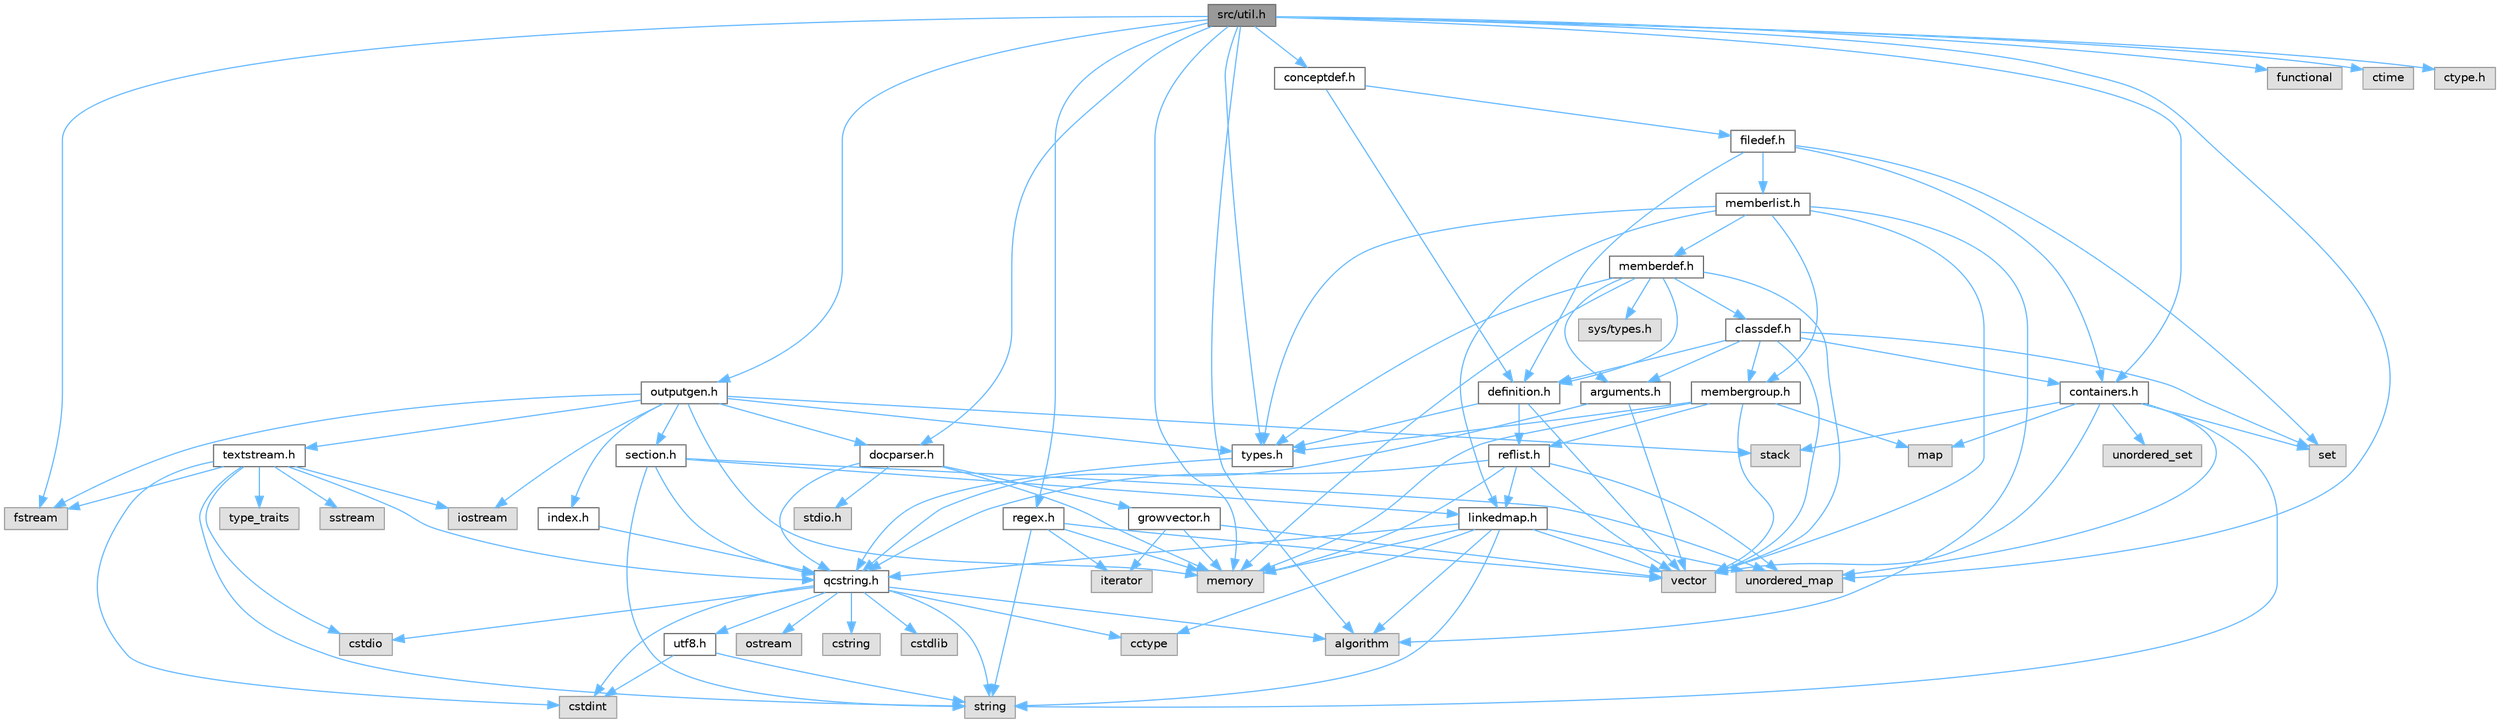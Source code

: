 digraph "src/util.h"
{
 // INTERACTIVE_SVG=YES
 // LATEX_PDF_SIZE
  bgcolor="transparent";
  edge [fontname=Helvetica,fontsize=10,labelfontname=Helvetica,labelfontsize=10];
  node [fontname=Helvetica,fontsize=10,shape=box,height=0.2,width=0.4];
  Node1 [label="src/util.h",height=0.2,width=0.4,color="gray40", fillcolor="grey60", style="filled", fontcolor="black",tooltip="A bunch of utility functions."];
  Node1 -> Node2 [color="steelblue1",style="solid"];
  Node2 [label="memory",height=0.2,width=0.4,color="grey60", fillcolor="#E0E0E0", style="filled",tooltip=" "];
  Node1 -> Node3 [color="steelblue1",style="solid"];
  Node3 [label="unordered_map",height=0.2,width=0.4,color="grey60", fillcolor="#E0E0E0", style="filled",tooltip=" "];
  Node1 -> Node4 [color="steelblue1",style="solid"];
  Node4 [label="algorithm",height=0.2,width=0.4,color="grey60", fillcolor="#E0E0E0", style="filled",tooltip=" "];
  Node1 -> Node5 [color="steelblue1",style="solid"];
  Node5 [label="functional",height=0.2,width=0.4,color="grey60", fillcolor="#E0E0E0", style="filled",tooltip=" "];
  Node1 -> Node6 [color="steelblue1",style="solid"];
  Node6 [label="fstream",height=0.2,width=0.4,color="grey60", fillcolor="#E0E0E0", style="filled",tooltip=" "];
  Node1 -> Node7 [color="steelblue1",style="solid"];
  Node7 [label="ctime",height=0.2,width=0.4,color="grey60", fillcolor="#E0E0E0", style="filled",tooltip=" "];
  Node1 -> Node8 [color="steelblue1",style="solid"];
  Node8 [label="ctype.h",height=0.2,width=0.4,color="grey60", fillcolor="#E0E0E0", style="filled",tooltip=" "];
  Node1 -> Node9 [color="steelblue1",style="solid"];
  Node9 [label="types.h",height=0.2,width=0.4,color="grey40", fillcolor="white", style="filled",URL="$d9/d49/types_8h.html",tooltip="This file contains a number of basic enums and types."];
  Node9 -> Node10 [color="steelblue1",style="solid"];
  Node10 [label="qcstring.h",height=0.2,width=0.4,color="grey40", fillcolor="white", style="filled",URL="$d7/d5c/qcstring_8h.html",tooltip=" "];
  Node10 -> Node11 [color="steelblue1",style="solid"];
  Node11 [label="string",height=0.2,width=0.4,color="grey60", fillcolor="#E0E0E0", style="filled",tooltip=" "];
  Node10 -> Node4 [color="steelblue1",style="solid"];
  Node10 -> Node12 [color="steelblue1",style="solid"];
  Node12 [label="cctype",height=0.2,width=0.4,color="grey60", fillcolor="#E0E0E0", style="filled",tooltip=" "];
  Node10 -> Node13 [color="steelblue1",style="solid"];
  Node13 [label="cstring",height=0.2,width=0.4,color="grey60", fillcolor="#E0E0E0", style="filled",tooltip=" "];
  Node10 -> Node14 [color="steelblue1",style="solid"];
  Node14 [label="cstdio",height=0.2,width=0.4,color="grey60", fillcolor="#E0E0E0", style="filled",tooltip=" "];
  Node10 -> Node15 [color="steelblue1",style="solid"];
  Node15 [label="cstdlib",height=0.2,width=0.4,color="grey60", fillcolor="#E0E0E0", style="filled",tooltip=" "];
  Node10 -> Node16 [color="steelblue1",style="solid"];
  Node16 [label="cstdint",height=0.2,width=0.4,color="grey60", fillcolor="#E0E0E0", style="filled",tooltip=" "];
  Node10 -> Node17 [color="steelblue1",style="solid"];
  Node17 [label="ostream",height=0.2,width=0.4,color="grey60", fillcolor="#E0E0E0", style="filled",tooltip=" "];
  Node10 -> Node18 [color="steelblue1",style="solid"];
  Node18 [label="utf8.h",height=0.2,width=0.4,color="grey40", fillcolor="white", style="filled",URL="$db/d7c/utf8_8h.html",tooltip="Various UTF8 related helper functions."];
  Node18 -> Node16 [color="steelblue1",style="solid"];
  Node18 -> Node11 [color="steelblue1",style="solid"];
  Node1 -> Node19 [color="steelblue1",style="solid"];
  Node19 [label="docparser.h",height=0.2,width=0.4,color="grey40", fillcolor="white", style="filled",URL="$de/d9c/docparser_8h.html",tooltip=" "];
  Node19 -> Node20 [color="steelblue1",style="solid"];
  Node20 [label="stdio.h",height=0.2,width=0.4,color="grey60", fillcolor="#E0E0E0", style="filled",tooltip=" "];
  Node19 -> Node2 [color="steelblue1",style="solid"];
  Node19 -> Node10 [color="steelblue1",style="solid"];
  Node19 -> Node21 [color="steelblue1",style="solid"];
  Node21 [label="growvector.h",height=0.2,width=0.4,color="grey40", fillcolor="white", style="filled",URL="$d7/d50/growvector_8h.html",tooltip=" "];
  Node21 -> Node22 [color="steelblue1",style="solid"];
  Node22 [label="vector",height=0.2,width=0.4,color="grey60", fillcolor="#E0E0E0", style="filled",tooltip=" "];
  Node21 -> Node2 [color="steelblue1",style="solid"];
  Node21 -> Node23 [color="steelblue1",style="solid"];
  Node23 [label="iterator",height=0.2,width=0.4,color="grey60", fillcolor="#E0E0E0", style="filled",tooltip=" "];
  Node1 -> Node24 [color="steelblue1",style="solid"];
  Node24 [label="containers.h",height=0.2,width=0.4,color="grey40", fillcolor="white", style="filled",URL="$d5/d75/containers_8h.html",tooltip=" "];
  Node24 -> Node22 [color="steelblue1",style="solid"];
  Node24 -> Node11 [color="steelblue1",style="solid"];
  Node24 -> Node25 [color="steelblue1",style="solid"];
  Node25 [label="set",height=0.2,width=0.4,color="grey60", fillcolor="#E0E0E0", style="filled",tooltip=" "];
  Node24 -> Node26 [color="steelblue1",style="solid"];
  Node26 [label="map",height=0.2,width=0.4,color="grey60", fillcolor="#E0E0E0", style="filled",tooltip=" "];
  Node24 -> Node27 [color="steelblue1",style="solid"];
  Node27 [label="unordered_set",height=0.2,width=0.4,color="grey60", fillcolor="#E0E0E0", style="filled",tooltip=" "];
  Node24 -> Node3 [color="steelblue1",style="solid"];
  Node24 -> Node28 [color="steelblue1",style="solid"];
  Node28 [label="stack",height=0.2,width=0.4,color="grey60", fillcolor="#E0E0E0", style="filled",tooltip=" "];
  Node1 -> Node29 [color="steelblue1",style="solid"];
  Node29 [label="outputgen.h",height=0.2,width=0.4,color="grey40", fillcolor="white", style="filled",URL="$df/d06/outputgen_8h.html",tooltip=" "];
  Node29 -> Node2 [color="steelblue1",style="solid"];
  Node29 -> Node28 [color="steelblue1",style="solid"];
  Node29 -> Node30 [color="steelblue1",style="solid"];
  Node30 [label="iostream",height=0.2,width=0.4,color="grey60", fillcolor="#E0E0E0", style="filled",tooltip=" "];
  Node29 -> Node6 [color="steelblue1",style="solid"];
  Node29 -> Node9 [color="steelblue1",style="solid"];
  Node29 -> Node31 [color="steelblue1",style="solid"];
  Node31 [label="index.h",height=0.2,width=0.4,color="grey40", fillcolor="white", style="filled",URL="$d1/db5/index_8h.html",tooltip=" "];
  Node31 -> Node10 [color="steelblue1",style="solid"];
  Node29 -> Node32 [color="steelblue1",style="solid"];
  Node32 [label="section.h",height=0.2,width=0.4,color="grey40", fillcolor="white", style="filled",URL="$d1/d2a/section_8h.html",tooltip=" "];
  Node32 -> Node11 [color="steelblue1",style="solid"];
  Node32 -> Node3 [color="steelblue1",style="solid"];
  Node32 -> Node10 [color="steelblue1",style="solid"];
  Node32 -> Node33 [color="steelblue1",style="solid"];
  Node33 [label="linkedmap.h",height=0.2,width=0.4,color="grey40", fillcolor="white", style="filled",URL="$da/de1/linkedmap_8h.html",tooltip=" "];
  Node33 -> Node3 [color="steelblue1",style="solid"];
  Node33 -> Node22 [color="steelblue1",style="solid"];
  Node33 -> Node2 [color="steelblue1",style="solid"];
  Node33 -> Node11 [color="steelblue1",style="solid"];
  Node33 -> Node4 [color="steelblue1",style="solid"];
  Node33 -> Node12 [color="steelblue1",style="solid"];
  Node33 -> Node10 [color="steelblue1",style="solid"];
  Node29 -> Node34 [color="steelblue1",style="solid"];
  Node34 [label="textstream.h",height=0.2,width=0.4,color="grey40", fillcolor="white", style="filled",URL="$d4/d7d/textstream_8h.html",tooltip=" "];
  Node34 -> Node11 [color="steelblue1",style="solid"];
  Node34 -> Node30 [color="steelblue1",style="solid"];
  Node34 -> Node35 [color="steelblue1",style="solid"];
  Node35 [label="sstream",height=0.2,width=0.4,color="grey60", fillcolor="#E0E0E0", style="filled",tooltip=" "];
  Node34 -> Node16 [color="steelblue1",style="solid"];
  Node34 -> Node14 [color="steelblue1",style="solid"];
  Node34 -> Node6 [color="steelblue1",style="solid"];
  Node34 -> Node36 [color="steelblue1",style="solid"];
  Node36 [label="type_traits",height=0.2,width=0.4,color="grey60", fillcolor="#E0E0E0", style="filled",tooltip=" "];
  Node34 -> Node10 [color="steelblue1",style="solid"];
  Node29 -> Node19 [color="steelblue1",style="solid"];
  Node1 -> Node37 [color="steelblue1",style="solid"];
  Node37 [label="regex.h",height=0.2,width=0.4,color="grey40", fillcolor="white", style="filled",URL="$d1/d21/regex_8h.html",tooltip=" "];
  Node37 -> Node2 [color="steelblue1",style="solid"];
  Node37 -> Node11 [color="steelblue1",style="solid"];
  Node37 -> Node22 [color="steelblue1",style="solid"];
  Node37 -> Node23 [color="steelblue1",style="solid"];
  Node1 -> Node38 [color="steelblue1",style="solid"];
  Node38 [label="conceptdef.h",height=0.2,width=0.4,color="grey40", fillcolor="white", style="filled",URL="$da/df1/conceptdef_8h.html",tooltip=" "];
  Node38 -> Node39 [color="steelblue1",style="solid"];
  Node39 [label="definition.h",height=0.2,width=0.4,color="grey40", fillcolor="white", style="filled",URL="$df/da1/definition_8h.html",tooltip=" "];
  Node39 -> Node22 [color="steelblue1",style="solid"];
  Node39 -> Node9 [color="steelblue1",style="solid"];
  Node39 -> Node40 [color="steelblue1",style="solid"];
  Node40 [label="reflist.h",height=0.2,width=0.4,color="grey40", fillcolor="white", style="filled",URL="$d1/d02/reflist_8h.html",tooltip=" "];
  Node40 -> Node22 [color="steelblue1",style="solid"];
  Node40 -> Node3 [color="steelblue1",style="solid"];
  Node40 -> Node2 [color="steelblue1",style="solid"];
  Node40 -> Node10 [color="steelblue1",style="solid"];
  Node40 -> Node33 [color="steelblue1",style="solid"];
  Node38 -> Node41 [color="steelblue1",style="solid"];
  Node41 [label="filedef.h",height=0.2,width=0.4,color="grey40", fillcolor="white", style="filled",URL="$d4/d3a/filedef_8h.html",tooltip=" "];
  Node41 -> Node25 [color="steelblue1",style="solid"];
  Node41 -> Node39 [color="steelblue1",style="solid"];
  Node41 -> Node42 [color="steelblue1",style="solid"];
  Node42 [label="memberlist.h",height=0.2,width=0.4,color="grey40", fillcolor="white", style="filled",URL="$dd/d78/memberlist_8h.html",tooltip=" "];
  Node42 -> Node22 [color="steelblue1",style="solid"];
  Node42 -> Node4 [color="steelblue1",style="solid"];
  Node42 -> Node43 [color="steelblue1",style="solid"];
  Node43 [label="memberdef.h",height=0.2,width=0.4,color="grey40", fillcolor="white", style="filled",URL="$d4/d46/memberdef_8h.html",tooltip=" "];
  Node43 -> Node22 [color="steelblue1",style="solid"];
  Node43 -> Node2 [color="steelblue1",style="solid"];
  Node43 -> Node44 [color="steelblue1",style="solid"];
  Node44 [label="sys/types.h",height=0.2,width=0.4,color="grey60", fillcolor="#E0E0E0", style="filled",tooltip=" "];
  Node43 -> Node9 [color="steelblue1",style="solid"];
  Node43 -> Node39 [color="steelblue1",style="solid"];
  Node43 -> Node45 [color="steelblue1",style="solid"];
  Node45 [label="arguments.h",height=0.2,width=0.4,color="grey40", fillcolor="white", style="filled",URL="$df/d9b/arguments_8h.html",tooltip=" "];
  Node45 -> Node22 [color="steelblue1",style="solid"];
  Node45 -> Node10 [color="steelblue1",style="solid"];
  Node43 -> Node46 [color="steelblue1",style="solid"];
  Node46 [label="classdef.h",height=0.2,width=0.4,color="grey40", fillcolor="white", style="filled",URL="$d1/da6/classdef_8h.html",tooltip=" "];
  Node46 -> Node22 [color="steelblue1",style="solid"];
  Node46 -> Node25 [color="steelblue1",style="solid"];
  Node46 -> Node24 [color="steelblue1",style="solid"];
  Node46 -> Node39 [color="steelblue1",style="solid"];
  Node46 -> Node45 [color="steelblue1",style="solid"];
  Node46 -> Node47 [color="steelblue1",style="solid"];
  Node47 [label="membergroup.h",height=0.2,width=0.4,color="grey40", fillcolor="white", style="filled",URL="$d9/d11/membergroup_8h.html",tooltip=" "];
  Node47 -> Node22 [color="steelblue1",style="solid"];
  Node47 -> Node26 [color="steelblue1",style="solid"];
  Node47 -> Node2 [color="steelblue1",style="solid"];
  Node47 -> Node9 [color="steelblue1",style="solid"];
  Node47 -> Node40 [color="steelblue1",style="solid"];
  Node42 -> Node33 [color="steelblue1",style="solid"];
  Node42 -> Node9 [color="steelblue1",style="solid"];
  Node42 -> Node47 [color="steelblue1",style="solid"];
  Node41 -> Node24 [color="steelblue1",style="solid"];
}
